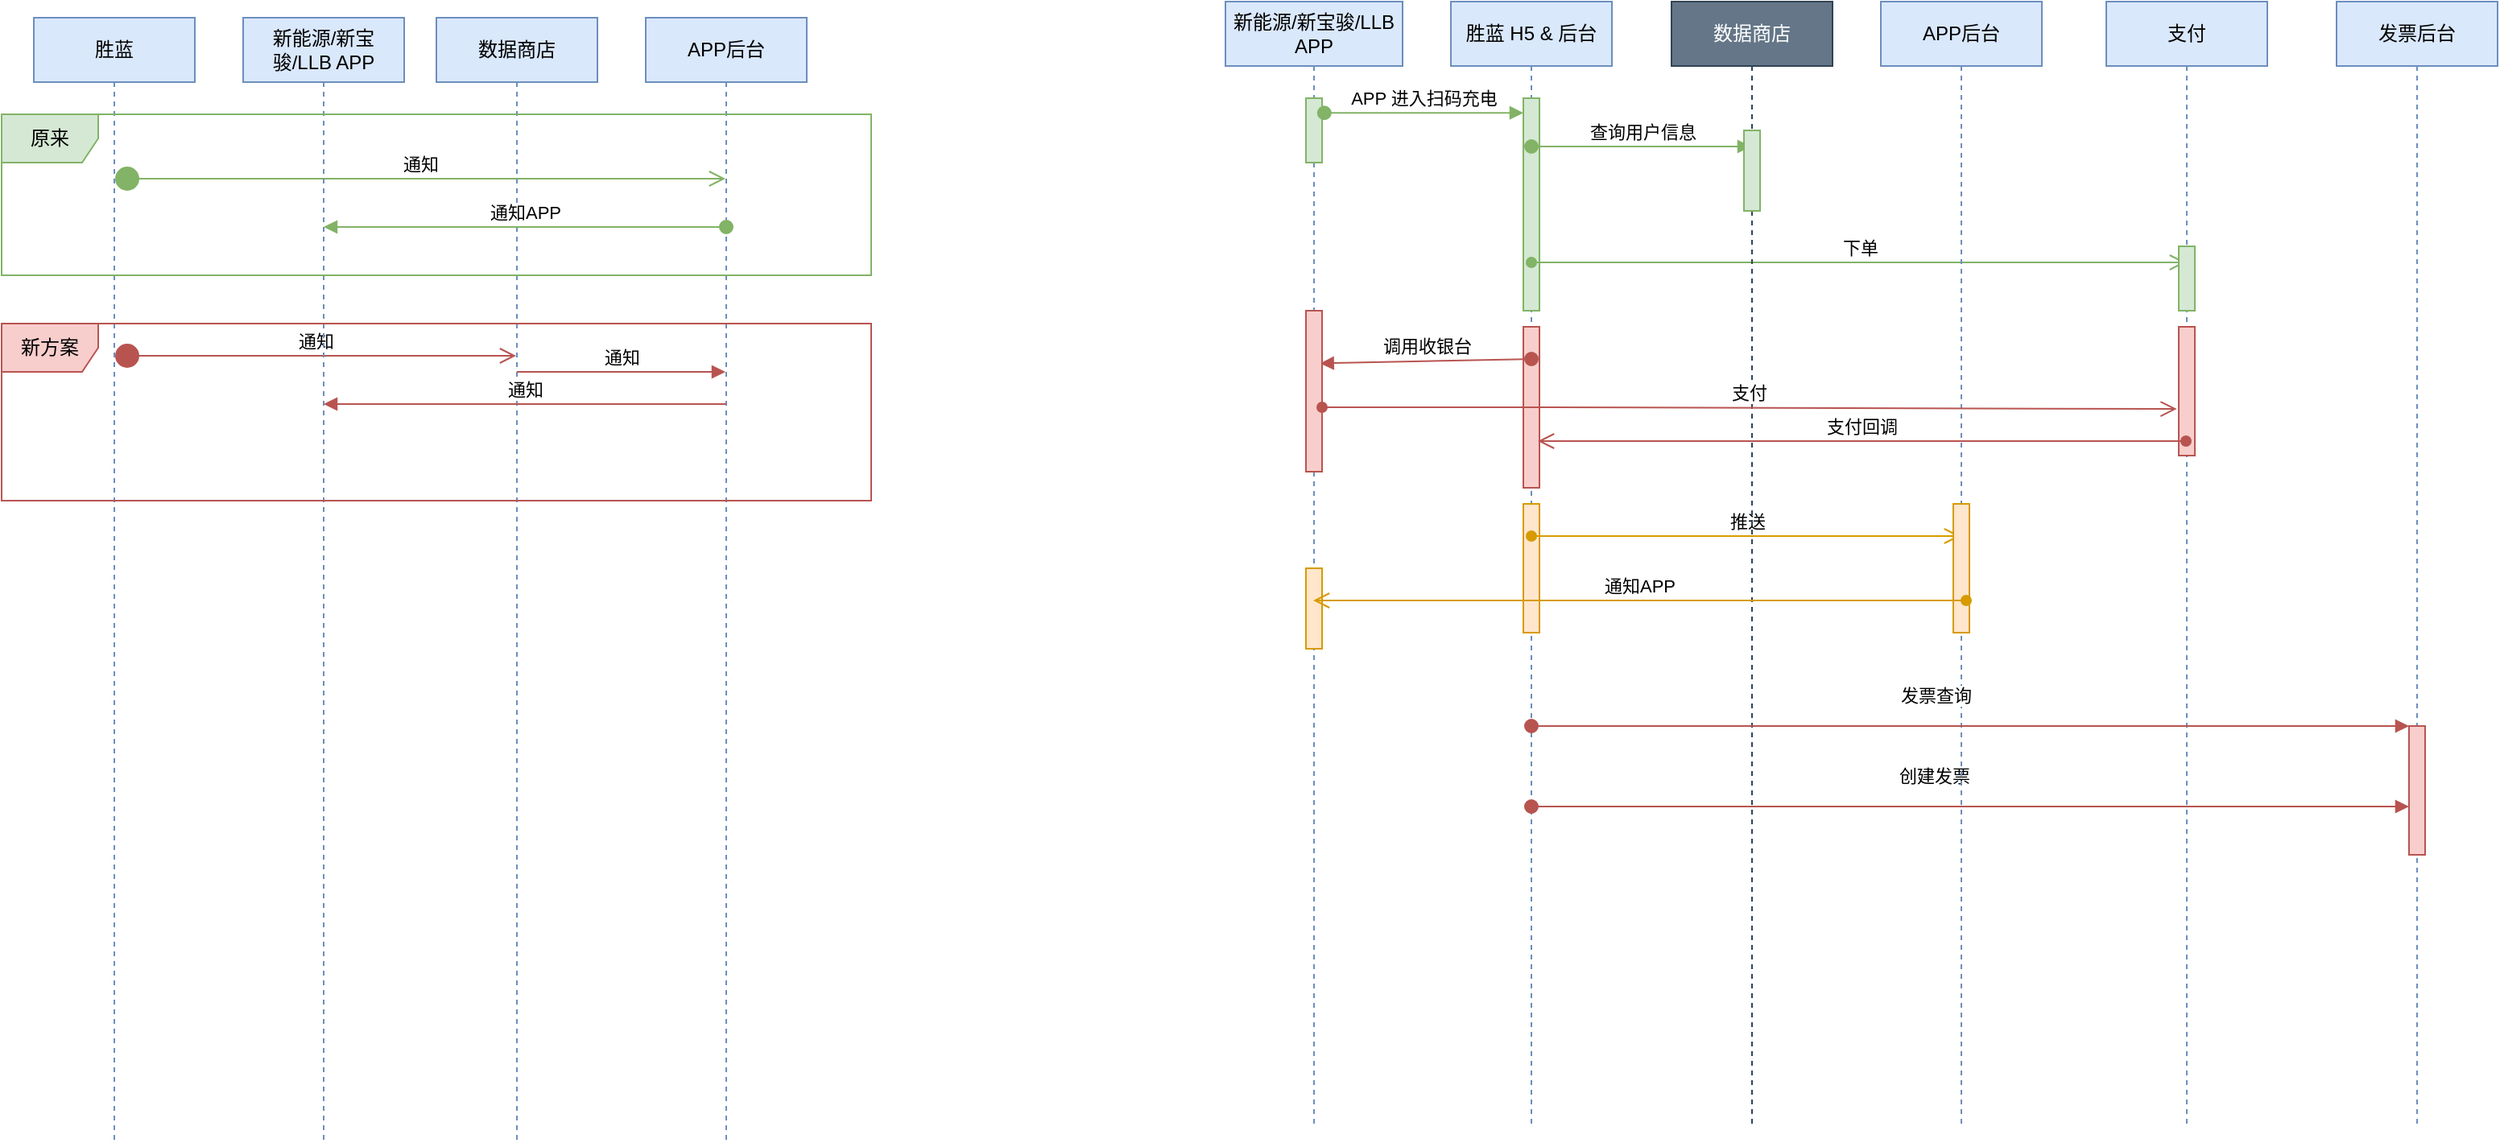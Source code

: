 <mxfile version="12.7.2" type="github">
  <diagram id="CEhrORci5TCC4d7FeP7T" name="Page-1">
    <mxGraphModel dx="1038" dy="582" grid="1" gridSize="10" guides="1" tooltips="1" connect="1" arrows="1" fold="1" page="1" pageScale="1" pageWidth="827" pageHeight="1169" math="0" shadow="0">
      <root>
        <mxCell id="0" />
        <mxCell id="1" parent="0" />
        <mxCell id="YfSGc-pqgDhnCT7YDvDX-6" value="&lt;span style=&quot;&quot;&gt;胜蓝&lt;/span&gt;" style="shape=umlLifeline;perimeter=lifelinePerimeter;whiteSpace=wrap;html=1;container=1;collapsible=0;recursiveResize=0;outlineConnect=0;align=center;fillColor=#dae8fc;strokeColor=#6c8ebf;" parent="1" vertex="1">
          <mxGeometry x="60" y="220" width="100" height="700" as="geometry" />
        </mxCell>
        <mxCell id="YfSGc-pqgDhnCT7YDvDX-11" value="通知" style="html=1;verticalAlign=bottom;startArrow=circle;startFill=1;endArrow=open;startSize=6;endSize=8;fillColor=#d5e8d4;strokeColor=#82b366;" parent="YfSGc-pqgDhnCT7YDvDX-6" target="YfSGc-pqgDhnCT7YDvDX-9" edge="1">
          <mxGeometry width="80" relative="1" as="geometry">
            <mxPoint x="50" y="100" as="sourcePoint" />
            <mxPoint x="130" y="100" as="targetPoint" />
          </mxGeometry>
        </mxCell>
        <mxCell id="YfSGc-pqgDhnCT7YDvDX-13" value="通知" style="html=1;verticalAlign=bottom;startArrow=circle;startFill=1;endArrow=open;startSize=6;endSize=8;fillColor=#f8cecc;strokeColor=#b85450;" parent="YfSGc-pqgDhnCT7YDvDX-6" target="YfSGc-pqgDhnCT7YDvDX-8" edge="1">
          <mxGeometry width="80" relative="1" as="geometry">
            <mxPoint x="50" y="210" as="sourcePoint" />
            <mxPoint x="130" y="210" as="targetPoint" />
          </mxGeometry>
        </mxCell>
        <mxCell id="YfSGc-pqgDhnCT7YDvDX-7" value="新能源/新宝骏/LLB APP" style="shape=umlLifeline;perimeter=lifelinePerimeter;whiteSpace=wrap;html=1;container=1;collapsible=0;recursiveResize=0;outlineConnect=0;align=center;fillColor=#dae8fc;strokeColor=#6c8ebf;" parent="1" vertex="1">
          <mxGeometry x="190" y="220" width="100" height="700" as="geometry" />
        </mxCell>
        <mxCell id="YfSGc-pqgDhnCT7YDvDX-8" value="数据商店" style="shape=umlLifeline;perimeter=lifelinePerimeter;whiteSpace=wrap;html=1;container=1;collapsible=0;recursiveResize=0;outlineConnect=0;align=center;fillColor=#dae8fc;strokeColor=#6c8ebf;" parent="1" vertex="1">
          <mxGeometry x="310" y="220" width="100" height="700" as="geometry" />
        </mxCell>
        <mxCell id="YfSGc-pqgDhnCT7YDvDX-14" value="通知" style="html=1;verticalAlign=bottom;endArrow=block;fillColor=#f8cecc;strokeColor=#b85450;" parent="YfSGc-pqgDhnCT7YDvDX-8" target="YfSGc-pqgDhnCT7YDvDX-9" edge="1">
          <mxGeometry width="80" relative="1" as="geometry">
            <mxPoint x="50" y="220" as="sourcePoint" />
            <mxPoint x="130" y="220" as="targetPoint" />
          </mxGeometry>
        </mxCell>
        <mxCell id="YfSGc-pqgDhnCT7YDvDX-9" value="APP后台" style="shape=umlLifeline;perimeter=lifelinePerimeter;whiteSpace=wrap;html=1;container=1;collapsible=0;recursiveResize=0;outlineConnect=0;align=center;fillColor=#dae8fc;strokeColor=#6c8ebf;" parent="1" vertex="1">
          <mxGeometry x="440" y="220" width="100" height="700" as="geometry" />
        </mxCell>
        <mxCell id="YfSGc-pqgDhnCT7YDvDX-12" value="通知APP" style="html=1;verticalAlign=bottom;startArrow=oval;startFill=1;endArrow=block;startSize=8;fillColor=#d5e8d4;strokeColor=#82b366;" parent="YfSGc-pqgDhnCT7YDvDX-9" target="YfSGc-pqgDhnCT7YDvDX-7" edge="1">
          <mxGeometry width="60" relative="1" as="geometry">
            <mxPoint x="50" y="130" as="sourcePoint" />
            <mxPoint x="110" y="130" as="targetPoint" />
          </mxGeometry>
        </mxCell>
        <mxCell id="YfSGc-pqgDhnCT7YDvDX-15" value="通知" style="html=1;verticalAlign=bottom;endArrow=block;fillColor=#f8cecc;strokeColor=#b85450;" parent="YfSGc-pqgDhnCT7YDvDX-9" target="YfSGc-pqgDhnCT7YDvDX-7" edge="1">
          <mxGeometry width="80" relative="1" as="geometry">
            <mxPoint x="50" y="240" as="sourcePoint" />
            <mxPoint x="130" y="240" as="targetPoint" />
          </mxGeometry>
        </mxCell>
        <mxCell id="YfSGc-pqgDhnCT7YDvDX-16" value="原来" style="shape=umlFrame;whiteSpace=wrap;html=1;align=center;fillColor=#d5e8d4;strokeColor=#82b366;" parent="1" vertex="1">
          <mxGeometry x="40" y="280" width="540" height="100" as="geometry" />
        </mxCell>
        <mxCell id="YfSGc-pqgDhnCT7YDvDX-17" value="新方案" style="shape=umlFrame;whiteSpace=wrap;html=1;align=center;fillColor=#f8cecc;strokeColor=#b85450;" parent="1" vertex="1">
          <mxGeometry x="40" y="410" width="540" height="110" as="geometry" />
        </mxCell>
        <mxCell id="YfSGc-pqgDhnCT7YDvDX-31" value="&lt;span&gt;胜蓝 H5 &amp;amp; 后台&lt;/span&gt;" style="shape=umlLifeline;perimeter=lifelinePerimeter;whiteSpace=wrap;html=1;container=1;collapsible=0;recursiveResize=0;outlineConnect=0;align=center;fillColor=#dae8fc;strokeColor=#6c8ebf;" parent="1" vertex="1">
          <mxGeometry x="940" y="210" width="100" height="700" as="geometry" />
        </mxCell>
        <mxCell id="YfSGc-pqgDhnCT7YDvDX-43" value="" style="html=1;points=[];perimeter=orthogonalPerimeter;align=center;fillColor=#d5e8d4;strokeColor=#82b366;" parent="YfSGc-pqgDhnCT7YDvDX-31" vertex="1">
          <mxGeometry x="45" y="60" width="10" height="132" as="geometry" />
        </mxCell>
        <mxCell id="YfSGc-pqgDhnCT7YDvDX-48" value="下单" style="html=1;verticalAlign=bottom;startArrow=oval;startFill=1;endArrow=open;startSize=6;endSize=8;fillColor=#d5e8d4;strokeColor=#82b366;" parent="YfSGc-pqgDhnCT7YDvDX-31" edge="1">
          <mxGeometry width="80" relative="1" as="geometry">
            <mxPoint x="50" y="162" as="sourcePoint" />
            <mxPoint x="456.5" y="162" as="targetPoint" />
          </mxGeometry>
        </mxCell>
        <mxCell id="YfSGc-pqgDhnCT7YDvDX-51" value="" style="html=1;points=[];perimeter=orthogonalPerimeter;align=center;fillColor=#ffe6cc;strokeColor=#d79b00;" parent="YfSGc-pqgDhnCT7YDvDX-31" vertex="1">
          <mxGeometry x="45" y="312" width="10" height="80" as="geometry" />
        </mxCell>
        <mxCell id="YfSGc-pqgDhnCT7YDvDX-52" value="推送" style="html=1;verticalAlign=bottom;startArrow=oval;startFill=1;endArrow=open;startSize=6;endSize=8;fillColor=#ffe6cc;strokeColor=#d79b00;" parent="YfSGc-pqgDhnCT7YDvDX-31" edge="1">
          <mxGeometry width="80" relative="1" as="geometry">
            <mxPoint x="50" y="332" as="sourcePoint" />
            <mxPoint x="316.5" y="332" as="targetPoint" />
          </mxGeometry>
        </mxCell>
        <mxCell id="YfSGc-pqgDhnCT7YDvDX-60" value="" style="html=1;points=[];perimeter=orthogonalPerimeter;align=center;fillColor=#f8cecc;strokeColor=#b85450;" parent="YfSGc-pqgDhnCT7YDvDX-31" vertex="1">
          <mxGeometry x="45" y="202" width="10" height="100" as="geometry" />
        </mxCell>
        <mxCell id="YfSGc-pqgDhnCT7YDvDX-62" value="调用收银台" style="html=1;verticalAlign=bottom;startArrow=oval;startFill=1;endArrow=block;startSize=8;fillColor=#f8cecc;strokeColor=#b85450;entryX=0.535;entryY=0.321;entryDx=0;entryDy=0;entryPerimeter=0;" parent="YfSGc-pqgDhnCT7YDvDX-31" target="YfSGc-pqgDhnCT7YDvDX-34" edge="1">
          <mxGeometry width="60" relative="1" as="geometry">
            <mxPoint x="50" y="222" as="sourcePoint" />
            <mxPoint x="-85.5" y="222" as="targetPoint" />
          </mxGeometry>
        </mxCell>
        <mxCell id="YfSGc-pqgDhnCT7YDvDX-65" value="查询用户信息" style="html=1;verticalAlign=bottom;startArrow=oval;startFill=1;endArrow=block;startSize=8;fillColor=#d5e8d4;strokeColor=#82b366;" parent="YfSGc-pqgDhnCT7YDvDX-31" target="YfSGc-pqgDhnCT7YDvDX-35" edge="1">
          <mxGeometry width="60" relative="1" as="geometry">
            <mxPoint x="50" y="90" as="sourcePoint" />
            <mxPoint x="110" y="90" as="targetPoint" />
          </mxGeometry>
        </mxCell>
        <mxCell id="YfSGc-pqgDhnCT7YDvDX-67" value="创建发票" style="html=1;verticalAlign=bottom;startArrow=oval;startFill=1;endArrow=block;startSize=8;fillColor=#f8cecc;strokeColor=#b85450;" parent="YfSGc-pqgDhnCT7YDvDX-31" target="YfSGc-pqgDhnCT7YDvDX-64" edge="1">
          <mxGeometry x="-0.083" y="10" width="60" relative="1" as="geometry">
            <mxPoint x="50" y="500" as="sourcePoint" />
            <mxPoint x="110" y="500" as="targetPoint" />
            <Array as="points">
              <mxPoint x="290" y="500" />
            </Array>
            <mxPoint as="offset" />
          </mxGeometry>
        </mxCell>
        <mxCell id="YfSGc-pqgDhnCT7YDvDX-34" value="新能源/新宝骏/LLB APP" style="shape=umlLifeline;perimeter=lifelinePerimeter;whiteSpace=wrap;html=1;container=1;collapsible=0;recursiveResize=0;outlineConnect=0;align=center;fillColor=#dae8fc;strokeColor=#6c8ebf;" parent="1" vertex="1">
          <mxGeometry x="800" y="210" width="110" height="700" as="geometry" />
        </mxCell>
        <mxCell id="YfSGc-pqgDhnCT7YDvDX-41" value="" style="html=1;points=[];perimeter=orthogonalPerimeter;align=center;fillColor=#d5e8d4;strokeColor=#82b366;" parent="YfSGc-pqgDhnCT7YDvDX-34" vertex="1">
          <mxGeometry x="50" y="60" width="10" height="40" as="geometry" />
        </mxCell>
        <mxCell id="YfSGc-pqgDhnCT7YDvDX-54" value="" style="html=1;points=[];perimeter=orthogonalPerimeter;align=center;fillColor=#ffe6cc;strokeColor=#d79b00;" parent="YfSGc-pqgDhnCT7YDvDX-34" vertex="1">
          <mxGeometry x="50" y="352" width="10" height="50" as="geometry" />
        </mxCell>
        <mxCell id="YfSGc-pqgDhnCT7YDvDX-57" value="" style="html=1;points=[];perimeter=orthogonalPerimeter;align=center;fillColor=#f8cecc;strokeColor=#b85450;" parent="YfSGc-pqgDhnCT7YDvDX-34" vertex="1">
          <mxGeometry x="50" y="192" width="10" height="100" as="geometry" />
        </mxCell>
        <mxCell id="YfSGc-pqgDhnCT7YDvDX-35" value="数据商店" style="shape=umlLifeline;perimeter=lifelinePerimeter;whiteSpace=wrap;html=1;container=1;collapsible=0;recursiveResize=0;outlineConnect=0;align=center;fillColor=#647687;strokeColor=#314354;fontColor=#ffffff;" parent="1" vertex="1">
          <mxGeometry x="1077" y="210" width="100" height="700" as="geometry" />
        </mxCell>
        <mxCell id="YfSGc-pqgDhnCT7YDvDX-66" value="" style="html=1;points=[];perimeter=orthogonalPerimeter;align=center;fillColor=#d5e8d4;strokeColor=#82b366;" parent="YfSGc-pqgDhnCT7YDvDX-35" vertex="1">
          <mxGeometry x="45" y="80" width="10" height="50" as="geometry" />
        </mxCell>
        <mxCell id="YfSGc-pqgDhnCT7YDvDX-37" value="APP后台" style="shape=umlLifeline;perimeter=lifelinePerimeter;whiteSpace=wrap;html=1;container=1;collapsible=0;recursiveResize=0;outlineConnect=0;align=center;fillColor=#dae8fc;strokeColor=#6c8ebf;" parent="1" vertex="1">
          <mxGeometry x="1207" y="210" width="100" height="700" as="geometry" />
        </mxCell>
        <mxCell id="YfSGc-pqgDhnCT7YDvDX-53" value="" style="html=1;points=[];perimeter=orthogonalPerimeter;align=center;fillColor=#ffe6cc;strokeColor=#d79b00;" parent="YfSGc-pqgDhnCT7YDvDX-37" vertex="1">
          <mxGeometry x="45" y="312" width="10" height="80" as="geometry" />
        </mxCell>
        <mxCell id="YfSGc-pqgDhnCT7YDvDX-56" value="通知APP" style="html=1;verticalAlign=bottom;startArrow=oval;startFill=1;endArrow=open;startSize=6;endSize=8;fillColor=#ffe6cc;strokeColor=#d79b00;" parent="YfSGc-pqgDhnCT7YDvDX-37" edge="1">
          <mxGeometry width="80" relative="1" as="geometry">
            <mxPoint x="53" y="372" as="sourcePoint" />
            <mxPoint x="-352.5" y="372" as="targetPoint" />
          </mxGeometry>
        </mxCell>
        <mxCell id="YfSGc-pqgDhnCT7YDvDX-40" value="支付" style="shape=umlLifeline;perimeter=lifelinePerimeter;whiteSpace=wrap;html=1;container=1;collapsible=0;recursiveResize=0;outlineConnect=0;align=center;fillColor=#dae8fc;strokeColor=#6c8ebf;" parent="1" vertex="1">
          <mxGeometry x="1347" y="210" width="100" height="700" as="geometry" />
        </mxCell>
        <mxCell id="YfSGc-pqgDhnCT7YDvDX-46" value="" style="html=1;points=[];perimeter=orthogonalPerimeter;align=center;fillColor=#d5e8d4;strokeColor=#82b366;" parent="YfSGc-pqgDhnCT7YDvDX-40" vertex="1">
          <mxGeometry x="45" y="152" width="10" height="40" as="geometry" />
        </mxCell>
        <mxCell id="YfSGc-pqgDhnCT7YDvDX-61" value="" style="html=1;points=[];perimeter=orthogonalPerimeter;align=center;fillColor=#f8cecc;strokeColor=#b85450;" parent="YfSGc-pqgDhnCT7YDvDX-40" vertex="1">
          <mxGeometry x="45" y="202" width="10" height="80" as="geometry" />
        </mxCell>
        <mxCell id="YfSGc-pqgDhnCT7YDvDX-44" value="APP 进入扫码充电" style="html=1;verticalAlign=bottom;startArrow=oval;endArrow=block;startSize=8;exitX=1.14;exitY=0.228;exitDx=0;exitDy=0;exitPerimeter=0;fillColor=#d5e8d4;strokeColor=#82b366;" parent="1" source="YfSGc-pqgDhnCT7YDvDX-41" target="YfSGc-pqgDhnCT7YDvDX-43" edge="1">
          <mxGeometry relative="1" as="geometry">
            <mxPoint x="930" y="352" as="sourcePoint" />
          </mxGeometry>
        </mxCell>
        <mxCell id="YfSGc-pqgDhnCT7YDvDX-47" value="支付" style="html=1;verticalAlign=bottom;startArrow=oval;startFill=1;endArrow=open;startSize=6;endSize=8;fillColor=#f8cecc;strokeColor=#b85450;entryX=-0.12;entryY=0.638;entryDx=0;entryDy=0;entryPerimeter=0;" parent="1" source="YfSGc-pqgDhnCT7YDvDX-57" target="YfSGc-pqgDhnCT7YDvDX-61" edge="1">
          <mxGeometry width="80" relative="1" as="geometry">
            <mxPoint x="990" y="402" as="sourcePoint" />
            <mxPoint x="1370" y="462" as="targetPoint" />
            <Array as="points">
              <mxPoint x="990" y="462" />
            </Array>
          </mxGeometry>
        </mxCell>
        <mxCell id="YfSGc-pqgDhnCT7YDvDX-50" value="支付回调" style="html=1;verticalAlign=bottom;startArrow=oval;startFill=1;endArrow=open;startSize=6;endSize=8;fillColor=#f8cecc;strokeColor=#b85450;entryX=0.9;entryY=0.71;entryDx=0;entryDy=0;entryPerimeter=0;" parent="1" source="YfSGc-pqgDhnCT7YDvDX-40" target="YfSGc-pqgDhnCT7YDvDX-60" edge="1">
          <mxGeometry width="80" relative="1" as="geometry">
            <mxPoint x="1380" y="483" as="sourcePoint" />
            <mxPoint x="1020" y="483" as="targetPoint" />
          </mxGeometry>
        </mxCell>
        <mxCell id="YfSGc-pqgDhnCT7YDvDX-63" value="发票查询" style="html=1;verticalAlign=bottom;startArrow=oval;startFill=1;endArrow=block;startSize=8;fillColor=#f8cecc;strokeColor=#b85450;" parent="1" source="YfSGc-pqgDhnCT7YDvDX-31" target="YfSGc-pqgDhnCT7YDvDX-64" edge="1">
          <mxGeometry x="-0.082" y="10" width="60" relative="1" as="geometry">
            <mxPoint x="990" y="702" as="sourcePoint" />
            <mxPoint x="1480" y="702" as="targetPoint" />
            <mxPoint x="1" as="offset" />
          </mxGeometry>
        </mxCell>
        <mxCell id="YfSGc-pqgDhnCT7YDvDX-68" value="发票后台" style="shape=umlLifeline;perimeter=lifelinePerimeter;whiteSpace=wrap;html=1;container=1;collapsible=0;recursiveResize=0;outlineConnect=0;align=center;fillColor=#dae8fc;strokeColor=#6c8ebf;" parent="1" vertex="1">
          <mxGeometry x="1490" y="210" width="100" height="700" as="geometry" />
        </mxCell>
        <mxCell id="YfSGc-pqgDhnCT7YDvDX-64" value="" style="html=1;points=[];perimeter=orthogonalPerimeter;align=center;fillColor=#f8cecc;strokeColor=#b85450;" parent="YfSGc-pqgDhnCT7YDvDX-68" vertex="1">
          <mxGeometry x="45" y="450" width="10" height="80" as="geometry" />
        </mxCell>
      </root>
    </mxGraphModel>
  </diagram>
</mxfile>
